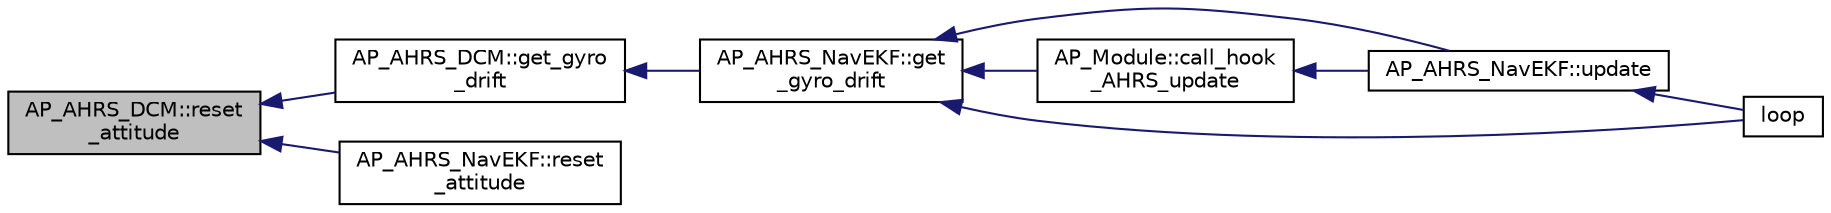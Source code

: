digraph "AP_AHRS_DCM::reset_attitude"
{
 // INTERACTIVE_SVG=YES
  edge [fontname="Helvetica",fontsize="10",labelfontname="Helvetica",labelfontsize="10"];
  node [fontname="Helvetica",fontsize="10",shape=record];
  rankdir="LR";
  Node1 [label="AP_AHRS_DCM::reset\l_attitude",height=0.2,width=0.4,color="black", fillcolor="grey75", style="filled", fontcolor="black"];
  Node1 -> Node2 [dir="back",color="midnightblue",fontsize="10",style="solid",fontname="Helvetica"];
  Node2 [label="AP_AHRS_DCM::get_gyro\l_drift",height=0.2,width=0.4,color="black", fillcolor="white", style="filled",URL="$classAP__AHRS__DCM.html#a4bbf9d7f853103c8c497b90ae726b1ac"];
  Node2 -> Node3 [dir="back",color="midnightblue",fontsize="10",style="solid",fontname="Helvetica"];
  Node3 [label="AP_AHRS_NavEKF::get\l_gyro_drift",height=0.2,width=0.4,color="black", fillcolor="white", style="filled",URL="$classAP__AHRS__NavEKF.html#a355d8890ddfaadaa9d8f694f780afbe6"];
  Node3 -> Node4 [dir="back",color="midnightblue",fontsize="10",style="solid",fontname="Helvetica"];
  Node4 [label="AP_AHRS_NavEKF::update",height=0.2,width=0.4,color="black", fillcolor="white", style="filled",URL="$classAP__AHRS__NavEKF.html#ac8111979c5dc37a55b2c50818534ea52"];
  Node4 -> Node5 [dir="back",color="midnightblue",fontsize="10",style="solid",fontname="Helvetica"];
  Node5 [label="loop",height=0.2,width=0.4,color="black", fillcolor="white", style="filled",URL="$AHRS__Test_8cpp.html#afe461d27b9c48d5921c00d521181f12f"];
  Node3 -> Node5 [dir="back",color="midnightblue",fontsize="10",style="solid",fontname="Helvetica"];
  Node3 -> Node6 [dir="back",color="midnightblue",fontsize="10",style="solid",fontname="Helvetica"];
  Node6 [label="AP_Module::call_hook\l_AHRS_update",height=0.2,width=0.4,color="black", fillcolor="white", style="filled",URL="$classAP__Module.html#a9b4f06b2556a122f11b92b7b29d462c4"];
  Node6 -> Node4 [dir="back",color="midnightblue",fontsize="10",style="solid",fontname="Helvetica"];
  Node1 -> Node7 [dir="back",color="midnightblue",fontsize="10",style="solid",fontname="Helvetica"];
  Node7 [label="AP_AHRS_NavEKF::reset\l_attitude",height=0.2,width=0.4,color="black", fillcolor="white", style="filled",URL="$classAP__AHRS__NavEKF.html#a9bd3c7f1793a48cd0d736b19fbfaf19a"];
}
